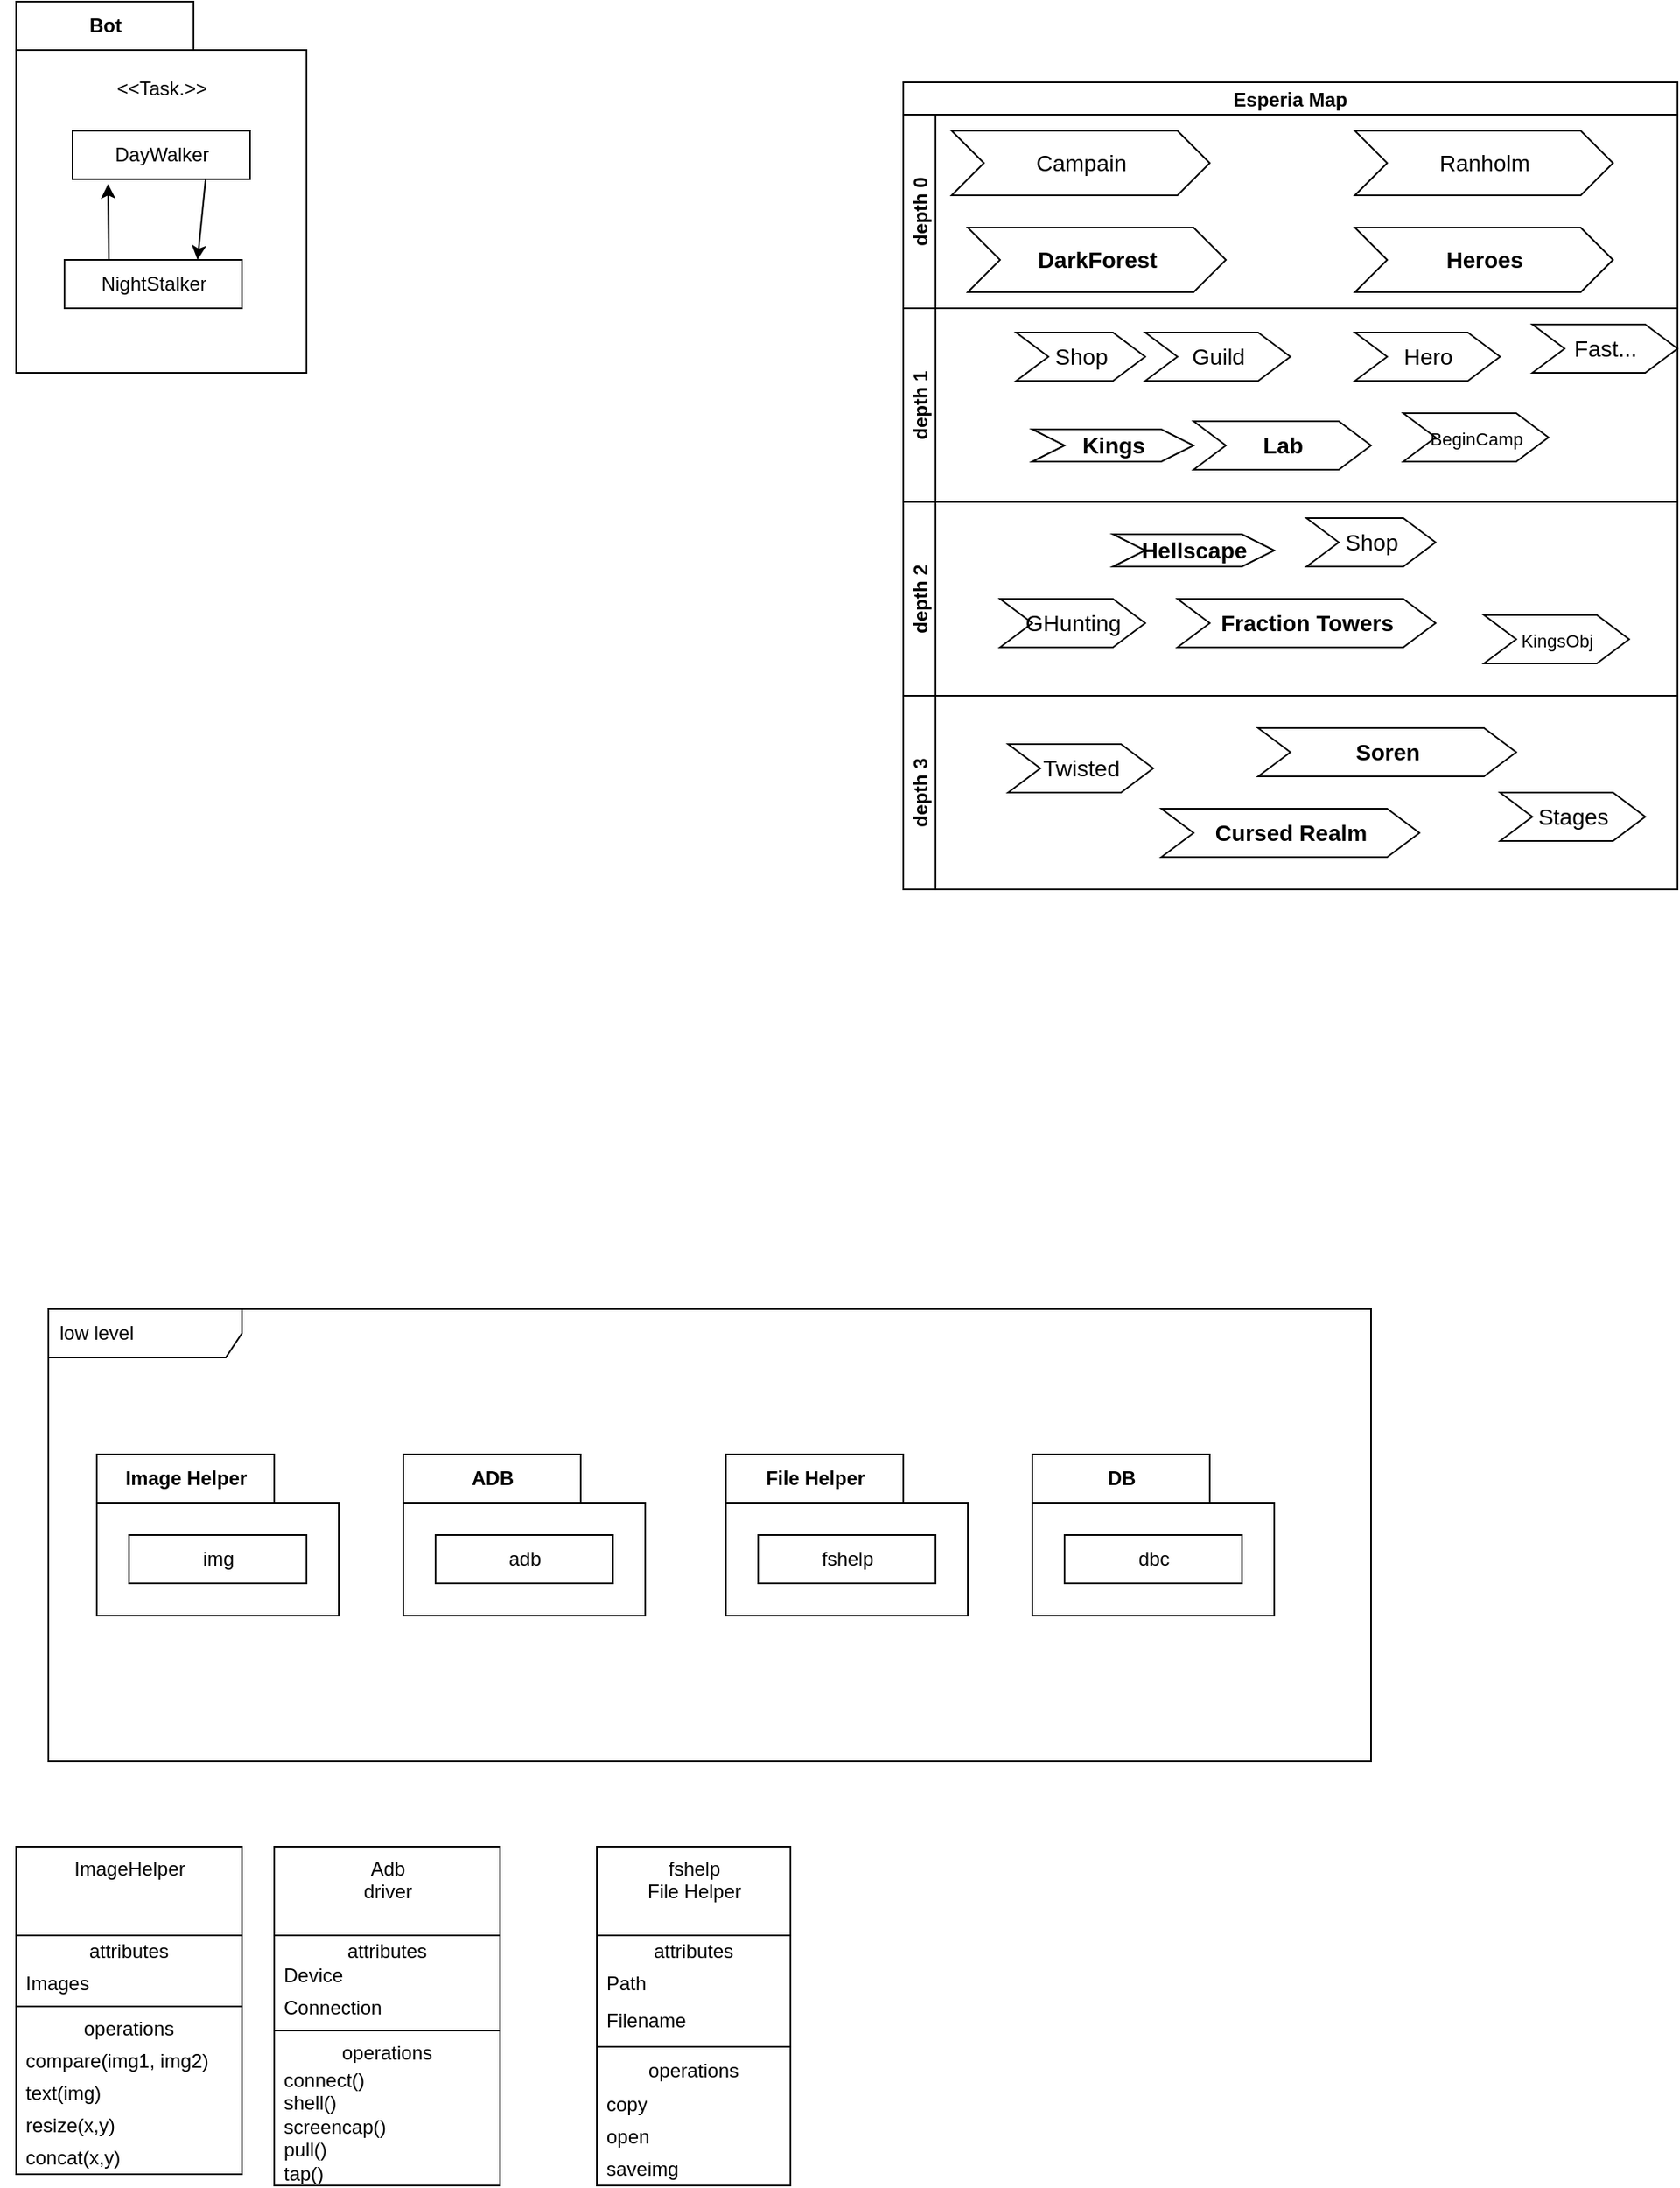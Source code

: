 <mxfile>
    <diagram id="A_OI09LelHX7HqbFtc8T" name="Page-1">
        <mxGraphModel dx="1655" dy="2260" grid="1" gridSize="10" guides="1" tooltips="1" connect="1" arrows="1" fold="1" page="1" pageScale="1" pageWidth="850" pageHeight="1100" math="0" shadow="0">
            <root>
                <mxCell id="0"/>
                <mxCell id="1" parent="0"/>
                <mxCell id="19" value="Adb&lt;br&gt;driver" style="swimlane;fontStyle=0;align=center;verticalAlign=top;childLayout=stackLayout;horizontal=1;startSize=55;horizontalStack=0;resizeParent=1;resizeParentMax=0;resizeLast=0;collapsible=0;marginBottom=0;html=1;" parent="1" vertex="1">
                    <mxGeometry x="180" y="813" width="140" height="210" as="geometry"/>
                </mxCell>
                <mxCell id="20" value="attributes" style="text;html=1;strokeColor=none;fillColor=none;align=center;verticalAlign=middle;spacingLeft=4;spacingRight=4;overflow=hidden;rotatable=0;points=[[0,0.5],[1,0.5]];portConstraint=eastwest;" parent="19" vertex="1">
                    <mxGeometry y="55" width="140" height="15" as="geometry"/>
                </mxCell>
                <mxCell id="21" value="Device" style="text;html=1;strokeColor=none;fillColor=none;align=left;verticalAlign=middle;spacingLeft=4;spacingRight=4;overflow=hidden;rotatable=0;points=[[0,0.5],[1,0.5]];portConstraint=eastwest;" parent="19" vertex="1">
                    <mxGeometry y="70" width="140" height="20" as="geometry"/>
                </mxCell>
                <mxCell id="39" value="Connection" style="text;html=1;strokeColor=none;fillColor=none;align=left;verticalAlign=middle;spacingLeft=4;spacingRight=4;overflow=hidden;rotatable=0;points=[[0,0.5],[1,0.5]];portConstraint=eastwest;" parent="19" vertex="1">
                    <mxGeometry y="90" width="140" height="20" as="geometry"/>
                </mxCell>
                <mxCell id="24" value="" style="line;strokeWidth=1;fillColor=none;align=left;verticalAlign=middle;spacingTop=-1;spacingLeft=3;spacingRight=3;rotatable=0;labelPosition=right;points=[];portConstraint=eastwest;" parent="19" vertex="1">
                    <mxGeometry y="110" width="140" height="8" as="geometry"/>
                </mxCell>
                <mxCell id="25" value="operations" style="text;html=1;strokeColor=none;fillColor=none;align=center;verticalAlign=middle;spacingLeft=4;spacingRight=4;overflow=hidden;rotatable=0;points=[[0,0.5],[1,0.5]];portConstraint=eastwest;" parent="19" vertex="1">
                    <mxGeometry y="118" width="140" height="17" as="geometry"/>
                </mxCell>
                <mxCell id="26" value="connect()&lt;br&gt;shell()&lt;br&gt;screencap()&lt;br&gt;pull()&lt;br&gt;tap()" style="text;html=1;strokeColor=none;fillColor=none;align=left;verticalAlign=middle;spacingLeft=4;spacingRight=4;overflow=hidden;rotatable=0;points=[[0,0.5],[1,0.5]];portConstraint=eastwest;" parent="19" vertex="1">
                    <mxGeometry y="135" width="140" height="75" as="geometry"/>
                </mxCell>
                <mxCell id="28" value="ImageHelper" style="swimlane;fontStyle=0;align=center;verticalAlign=top;childLayout=stackLayout;horizontal=1;startSize=55;horizontalStack=0;resizeParent=1;resizeParentMax=0;resizeLast=0;collapsible=0;marginBottom=0;html=1;" parent="1" vertex="1">
                    <mxGeometry x="20" y="813" width="140" height="203" as="geometry"/>
                </mxCell>
                <mxCell id="29" value="attributes" style="text;html=1;strokeColor=none;fillColor=none;align=center;verticalAlign=middle;spacingLeft=4;spacingRight=4;overflow=hidden;rotatable=0;points=[[0,0.5],[1,0.5]];portConstraint=eastwest;" parent="28" vertex="1">
                    <mxGeometry y="55" width="140" height="20" as="geometry"/>
                </mxCell>
                <mxCell id="30" value="Images" style="text;html=1;strokeColor=none;fillColor=none;align=left;verticalAlign=middle;spacingLeft=4;spacingRight=4;overflow=hidden;rotatable=0;points=[[0,0.5],[1,0.5]];portConstraint=eastwest;" parent="28" vertex="1">
                    <mxGeometry y="75" width="140" height="20" as="geometry"/>
                </mxCell>
                <mxCell id="33" value="" style="line;strokeWidth=1;fillColor=none;align=left;verticalAlign=middle;spacingTop=-1;spacingLeft=3;spacingRight=3;rotatable=0;labelPosition=right;points=[];portConstraint=eastwest;" parent="28" vertex="1">
                    <mxGeometry y="95" width="140" height="8" as="geometry"/>
                </mxCell>
                <mxCell id="34" value="operations" style="text;html=1;strokeColor=none;fillColor=none;align=center;verticalAlign=middle;spacingLeft=4;spacingRight=4;overflow=hidden;rotatable=0;points=[[0,0.5],[1,0.5]];portConstraint=eastwest;" parent="28" vertex="1">
                    <mxGeometry y="103" width="140" height="20" as="geometry"/>
                </mxCell>
                <mxCell id="35" value="compare(img1, img2)" style="text;html=1;strokeColor=none;fillColor=none;align=left;verticalAlign=middle;spacingLeft=4;spacingRight=4;overflow=hidden;rotatable=0;points=[[0,0.5],[1,0.5]];portConstraint=eastwest;" parent="28" vertex="1">
                    <mxGeometry y="123" width="140" height="20" as="geometry"/>
                </mxCell>
                <mxCell id="36" value="text(img)" style="text;html=1;strokeColor=none;fillColor=none;align=left;verticalAlign=middle;spacingLeft=4;spacingRight=4;overflow=hidden;rotatable=0;points=[[0,0.5],[1,0.5]];portConstraint=eastwest;" parent="28" vertex="1">
                    <mxGeometry y="143" width="140" height="20" as="geometry"/>
                </mxCell>
                <mxCell id="37" value="resize(x,y)" style="text;html=1;strokeColor=none;fillColor=none;align=left;verticalAlign=middle;spacingLeft=4;spacingRight=4;overflow=hidden;rotatable=0;points=[[0,0.5],[1,0.5]];portConstraint=eastwest;" parent="28" vertex="1">
                    <mxGeometry y="163" width="140" height="20" as="geometry"/>
                </mxCell>
                <mxCell id="38" value="concat(x,y)" style="text;html=1;strokeColor=none;fillColor=none;align=left;verticalAlign=middle;spacingLeft=4;spacingRight=4;overflow=hidden;rotatable=0;points=[[0,0.5],[1,0.5]];portConstraint=eastwest;" parent="28" vertex="1">
                    <mxGeometry y="183" width="140" height="20" as="geometry"/>
                </mxCell>
                <mxCell id="41" value="fshelp&lt;br&gt;File Helper" style="swimlane;fontStyle=0;align=center;verticalAlign=top;childLayout=stackLayout;horizontal=1;startSize=55;horizontalStack=0;resizeParent=1;resizeParentMax=0;resizeLast=0;collapsible=0;marginBottom=0;html=1;" parent="1" vertex="1">
                    <mxGeometry x="380" y="813" width="120" height="210" as="geometry"/>
                </mxCell>
                <mxCell id="42" value="attributes" style="text;html=1;strokeColor=none;fillColor=none;align=center;verticalAlign=middle;spacingLeft=4;spacingRight=4;overflow=hidden;rotatable=0;points=[[0,0.5],[1,0.5]];portConstraint=eastwest;" parent="41" vertex="1">
                    <mxGeometry y="55" width="120" height="20" as="geometry"/>
                </mxCell>
                <mxCell id="43" value="Path" style="text;html=1;strokeColor=none;fillColor=none;align=left;verticalAlign=middle;spacingLeft=4;spacingRight=4;overflow=hidden;rotatable=0;points=[[0,0.5],[1,0.5]];portConstraint=eastwest;" parent="41" vertex="1">
                    <mxGeometry y="75" width="120" height="20" as="geometry"/>
                </mxCell>
                <mxCell id="52" value="Filename" style="text;html=1;strokeColor=none;fillColor=none;align=left;verticalAlign=middle;spacingLeft=4;spacingRight=4;overflow=hidden;rotatable=0;points=[[0,0.5],[1,0.5]];portConstraint=eastwest;" parent="41" vertex="1">
                    <mxGeometry y="95" width="120" height="25" as="geometry"/>
                </mxCell>
                <mxCell id="46" value="" style="line;strokeWidth=1;fillColor=none;align=left;verticalAlign=middle;spacingTop=-1;spacingLeft=3;spacingRight=3;rotatable=0;labelPosition=right;points=[];portConstraint=eastwest;" parent="41" vertex="1">
                    <mxGeometry y="120" width="120" height="8" as="geometry"/>
                </mxCell>
                <mxCell id="47" value="operations" style="text;html=1;strokeColor=none;fillColor=none;align=center;verticalAlign=middle;spacingLeft=4;spacingRight=4;overflow=hidden;rotatable=0;points=[[0,0.5],[1,0.5]];portConstraint=eastwest;" parent="41" vertex="1">
                    <mxGeometry y="128" width="120" height="22" as="geometry"/>
                </mxCell>
                <mxCell id="48" value="copy" style="text;html=1;strokeColor=none;fillColor=none;align=left;verticalAlign=middle;spacingLeft=4;spacingRight=4;overflow=hidden;rotatable=0;points=[[0,0.5],[1,0.5]];portConstraint=eastwest;" parent="41" vertex="1">
                    <mxGeometry y="150" width="120" height="20" as="geometry"/>
                </mxCell>
                <mxCell id="49" value="open" style="text;html=1;strokeColor=none;fillColor=none;align=left;verticalAlign=middle;spacingLeft=4;spacingRight=4;overflow=hidden;rotatable=0;points=[[0,0.5],[1,0.5]];portConstraint=eastwest;" parent="41" vertex="1">
                    <mxGeometry y="170" width="120" height="20" as="geometry"/>
                </mxCell>
                <mxCell id="51" value="saveimg" style="text;html=1;strokeColor=none;fillColor=none;align=left;verticalAlign=middle;spacingLeft=4;spacingRight=4;overflow=hidden;rotatable=0;points=[[0,0.5],[1,0.5]];portConstraint=eastwest;" parent="41" vertex="1">
                    <mxGeometry y="190" width="120" height="20" as="geometry"/>
                </mxCell>
                <mxCell id="76" value="" style="group" parent="1" vertex="1" connectable="0">
                    <mxGeometry x="40" y="480" width="820" height="280" as="geometry"/>
                </mxCell>
                <mxCell id="71" value="low level" style="shape=umlFrame;whiteSpace=wrap;html=1;width=120;height=30;boundedLbl=1;verticalAlign=middle;align=left;spacingLeft=5;" parent="76" vertex="1">
                    <mxGeometry width="820" height="280" as="geometry"/>
                </mxCell>
                <mxCell id="57" value="Image Helper" style="shape=folder;fontStyle=1;tabWidth=110;tabHeight=30;tabPosition=left;html=1;boundedLbl=1;labelInHeader=1;container=1;collapsible=0;recursiveResize=0;" parent="76" vertex="1">
                    <mxGeometry x="30" y="90" width="150" height="100" as="geometry"/>
                </mxCell>
                <mxCell id="58" value="img" style="html=1;" parent="57" vertex="1">
                    <mxGeometry width="110" height="30" relative="1" as="geometry">
                        <mxPoint x="20" y="50" as="offset"/>
                    </mxGeometry>
                </mxCell>
                <mxCell id="62" value="File Helper" style="shape=folder;fontStyle=1;tabWidth=110;tabHeight=30;tabPosition=left;html=1;boundedLbl=1;labelInHeader=1;container=1;collapsible=0;recursiveResize=0;" parent="76" vertex="1">
                    <mxGeometry x="420" y="90" width="150" height="100" as="geometry"/>
                </mxCell>
                <mxCell id="63" value="fshelp" style="html=1;" parent="62" vertex="1">
                    <mxGeometry width="110" height="30" relative="1" as="geometry">
                        <mxPoint x="20" y="50" as="offset"/>
                    </mxGeometry>
                </mxCell>
                <mxCell id="65" value="ADB" style="shape=folder;fontStyle=1;tabWidth=110;tabHeight=30;tabPosition=left;html=1;boundedLbl=1;labelInHeader=1;container=1;collapsible=0;recursiveResize=0;" parent="76" vertex="1">
                    <mxGeometry x="220" y="90" width="150" height="100" as="geometry"/>
                </mxCell>
                <mxCell id="66" value="adb" style="html=1;" parent="65" vertex="1">
                    <mxGeometry width="110" height="30" relative="1" as="geometry">
                        <mxPoint x="20" y="50" as="offset"/>
                    </mxGeometry>
                </mxCell>
                <mxCell id="69" value="DB" style="shape=folder;fontStyle=1;tabWidth=110;tabHeight=30;tabPosition=left;html=1;boundedLbl=1;labelInHeader=1;container=1;collapsible=0;recursiveResize=0;" parent="76" vertex="1">
                    <mxGeometry x="610" y="90" width="150" height="100" as="geometry"/>
                </mxCell>
                <mxCell id="70" value="dbc" style="html=1;" parent="69" vertex="1">
                    <mxGeometry width="110" height="30" relative="1" as="geometry">
                        <mxPoint x="20" y="50" as="offset"/>
                    </mxGeometry>
                </mxCell>
                <mxCell id="200" value="Bot" style="shape=folder;fontStyle=1;tabWidth=110;tabHeight=30;tabPosition=left;html=1;boundedLbl=1;labelInHeader=1;container=1;collapsible=0;recursiveResize=0;" parent="1" vertex="1">
                    <mxGeometry x="20" y="-330" width="180" height="230" as="geometry"/>
                </mxCell>
                <mxCell id="240" style="edgeStyle=none;html=1;exitX=0.75;exitY=1;exitDx=0;exitDy=0;entryX=0.75;entryY=0;entryDx=0;entryDy=0;" edge="1" parent="200" source="201" target="203">
                    <mxGeometry relative="1" as="geometry"/>
                </mxCell>
                <mxCell id="201" value="DayWalker" style="html=1;" parent="200" vertex="1">
                    <mxGeometry width="110" height="30" relative="1" as="geometry">
                        <mxPoint x="35" y="80" as="offset"/>
                    </mxGeometry>
                </mxCell>
                <mxCell id="239" style="edgeStyle=none;html=1;exitX=0.25;exitY=0;exitDx=0;exitDy=0;entryX=0.2;entryY=1.1;entryDx=0;entryDy=0;entryPerimeter=0;" parent="200" source="203" target="201" edge="1">
                    <mxGeometry relative="1" as="geometry"/>
                </mxCell>
                <mxCell id="203" value="NightStalker" style="html=1;" parent="200" vertex="1">
                    <mxGeometry width="110" height="30" relative="1" as="geometry">
                        <mxPoint x="30" y="160" as="offset"/>
                    </mxGeometry>
                </mxCell>
                <mxCell id="237" value="&amp;lt;&amp;lt;Task.&amp;gt;&amp;gt;" style="text;html=1;align=center;" parent="200" vertex="1">
                    <mxGeometry x="-10" y="40" width="200" height="25" as="geometry"/>
                </mxCell>
                <object label="Esperia Map" id="241">
                    <mxCell style="swimlane;childLayout=stackLayout;resizeParent=1;resizeParentMax=0;horizontal=1;startSize=20;horizontalStack=0;" vertex="1" parent="1">
                        <mxGeometry x="570" y="-280" width="480" height="500" as="geometry"/>
                    </mxCell>
                </object>
                <object label="depth 0" placeholders="1" id="242">
                    <mxCell style="swimlane;startSize=20;horizontal=0;" vertex="1" parent="241">
                        <mxGeometry y="20" width="480" height="120" as="geometry"/>
                    </mxCell>
                </object>
                <mxCell id="250" value="&lt;font color=&quot;#000000&quot;&gt;Campain&lt;/font&gt;" style="html=1;shape=mxgraph.infographic.ribbonSimple;notch1=20;notch2=20;align=center;verticalAlign=middle;fontSize=14;fontStyle=0;fillColor=#FFFFFF;" vertex="1" parent="242">
                    <mxGeometry x="30" y="10" width="160" height="40" as="geometry"/>
                </mxCell>
                <mxCell id="251" value="&lt;font color=&quot;#000000&quot;&gt;Ranholm&lt;/font&gt;" style="html=1;shape=mxgraph.infographic.ribbonSimple;notch1=20;notch2=20;align=center;verticalAlign=middle;fontSize=14;fontStyle=0;fillColor=#FFFFFF;" vertex="1" parent="242">
                    <mxGeometry x="280" y="10" width="160" height="40" as="geometry"/>
                </mxCell>
                <mxCell id="255" value="&lt;font color=&quot;#000000&quot;&gt;DarkForest&lt;/font&gt;" style="html=1;shape=mxgraph.infographic.ribbonSimple;notch1=20;notch2=20;align=center;verticalAlign=middle;fontSize=14;fontStyle=1;fillColor=#FFFFFF;" vertex="1" parent="242">
                    <mxGeometry x="40" y="70" width="160" height="40" as="geometry"/>
                </mxCell>
                <mxCell id="256" value="&lt;font color=&quot;#000000&quot;&gt;Heroes&lt;/font&gt;" style="html=1;shape=mxgraph.infographic.ribbonSimple;notch1=20;notch2=20;align=center;verticalAlign=middle;fontSize=14;fontStyle=1;fillColor=#FFFFFF;" vertex="1" parent="242">
                    <mxGeometry x="280" y="70" width="160" height="40" as="geometry"/>
                </mxCell>
                <mxCell id="245" value="depth 1" style="swimlane;startSize=20;horizontal=0;" vertex="1" parent="241">
                    <mxGeometry y="140" width="480" height="120" as="geometry"/>
                </mxCell>
                <mxCell id="257" value="&lt;font color=&quot;#000000&quot;&gt;Shop&lt;/font&gt;" style="html=1;shape=mxgraph.infographic.ribbonSimple;notch1=20;notch2=20;align=center;verticalAlign=middle;fontSize=14;fontStyle=0;fillColor=#FFFFFF;" vertex="1" parent="245">
                    <mxGeometry x="70" y="15" width="80" height="30" as="geometry"/>
                </mxCell>
                <mxCell id="258" value="&lt;font color=&quot;#000000&quot;&gt;Kings&lt;/font&gt;" style="html=1;shape=mxgraph.infographic.ribbonSimple;notch1=20;notch2=20;align=center;verticalAlign=middle;fontSize=14;fontStyle=1;fillColor=#FFFFFF;" vertex="1" parent="245">
                    <mxGeometry x="80" y="75" width="100" height="20" as="geometry"/>
                </mxCell>
                <mxCell id="259" value="&lt;font color=&quot;#000000&quot;&gt;Lab&lt;/font&gt;" style="html=1;shape=mxgraph.infographic.ribbonSimple;notch1=20;notch2=20;align=center;verticalAlign=middle;fontSize=14;fontStyle=1;fillColor=#FFFFFF;" vertex="1" parent="245">
                    <mxGeometry x="180" y="70" width="110" height="30" as="geometry"/>
                </mxCell>
                <mxCell id="260" value="&lt;font color=&quot;#000000&quot;&gt;Guild&lt;/font&gt;" style="html=1;shape=mxgraph.infographic.ribbonSimple;notch1=20;notch2=20;align=center;verticalAlign=middle;fontSize=14;fontStyle=0;fillColor=#FFFFFF;" vertex="1" parent="245">
                    <mxGeometry x="150" y="15" width="90" height="30" as="geometry"/>
                </mxCell>
                <mxCell id="261" value="&lt;font color=&quot;#000000&quot;&gt;Hero&lt;/font&gt;" style="html=1;shape=mxgraph.infographic.ribbonSimple;notch1=20;notch2=20;align=center;verticalAlign=middle;fontSize=14;fontStyle=0;fillColor=#FFFFFF;" vertex="1" parent="245">
                    <mxGeometry x="280" y="15" width="90" height="30" as="geometry"/>
                </mxCell>
                <mxCell id="262" value="&lt;font color=&quot;#000000&quot; style=&quot;line-height: 0.9 ; font-size: 11px&quot;&gt;BeginCamp&lt;/font&gt;" style="html=1;shape=mxgraph.infographic.ribbonSimple;notch1=20;notch2=20;align=center;verticalAlign=middle;fontSize=14;fontStyle=0;fillColor=#FFFFFF;" vertex="1" parent="245">
                    <mxGeometry x="310" y="65" width="90" height="30" as="geometry"/>
                </mxCell>
                <mxCell id="263" value="&lt;font color=&quot;#000000&quot;&gt;Fast...&lt;/font&gt;" style="html=1;shape=mxgraph.infographic.ribbonSimple;notch1=20;notch2=20;align=center;verticalAlign=middle;fontSize=14;fontStyle=0;fillColor=#FFFFFF;" vertex="1" parent="245">
                    <mxGeometry x="390" y="10" width="90" height="30" as="geometry"/>
                </mxCell>
                <mxCell id="243" value="depth 2" style="swimlane;startSize=20;horizontal=0;" vertex="1" parent="241">
                    <mxGeometry y="260" width="480" height="120" as="geometry"/>
                </mxCell>
                <mxCell id="264" value="&lt;font color=&quot;#000000&quot;&gt;Shop&lt;/font&gt;" style="html=1;shape=mxgraph.infographic.ribbonSimple;notch1=20;notch2=20;align=center;verticalAlign=middle;fontSize=14;fontStyle=0;fillColor=#FFFFFF;" vertex="1" parent="243">
                    <mxGeometry x="250" y="10" width="80" height="30" as="geometry"/>
                </mxCell>
                <mxCell id="265" value="&lt;font color=&quot;#000000&quot;&gt;Hellscape&lt;/font&gt;" style="html=1;shape=mxgraph.infographic.ribbonSimple;notch1=20;notch2=20;align=center;verticalAlign=middle;fontSize=14;fontStyle=1;fillColor=#FFFFFF;" vertex="1" parent="243">
                    <mxGeometry x="130" y="20" width="100" height="20" as="geometry"/>
                </mxCell>
                <mxCell id="266" value="&lt;font color=&quot;#000000&quot;&gt;Fraction Towers&lt;/font&gt;" style="html=1;shape=mxgraph.infographic.ribbonSimple;notch1=20;notch2=20;align=center;verticalAlign=middle;fontSize=14;fontStyle=1;fillColor=#FFFFFF;" vertex="1" parent="243">
                    <mxGeometry x="170" y="60" width="160" height="30" as="geometry"/>
                </mxCell>
                <mxCell id="268" value="&lt;font color=&quot;#000000&quot;&gt;GHunting&lt;/font&gt;" style="html=1;shape=mxgraph.infographic.ribbonSimple;notch1=20;notch2=20;align=center;verticalAlign=middle;fontSize=14;fontStyle=0;fillColor=#FFFFFF;" vertex="1" parent="243">
                    <mxGeometry x="60" y="60" width="90" height="30" as="geometry"/>
                </mxCell>
                <mxCell id="269" value="&lt;font color=&quot;#000000&quot; style=&quot;line-height: 0.9 ; font-size: 11px&quot;&gt;KingsObj&lt;/font&gt;" style="html=1;shape=mxgraph.infographic.ribbonSimple;notch1=20;notch2=20;align=center;verticalAlign=middle;fontSize=14;fontStyle=0;fillColor=#FFFFFF;" vertex="1" parent="243">
                    <mxGeometry x="360" y="70" width="90" height="30" as="geometry"/>
                </mxCell>
                <mxCell id="244" value="depth 3" style="swimlane;startSize=20;horizontal=0;" vertex="1" parent="241">
                    <mxGeometry y="380" width="480" height="120" as="geometry"/>
                </mxCell>
                <mxCell id="267" value="&lt;font color=&quot;#000000&quot;&gt;Twisted&lt;/font&gt;" style="html=1;shape=mxgraph.infographic.ribbonSimple;notch1=20;notch2=20;align=center;verticalAlign=middle;fontSize=14;fontStyle=0;fillColor=#FFFFFF;" vertex="1" parent="244">
                    <mxGeometry x="65" y="30" width="90" height="30" as="geometry"/>
                </mxCell>
                <mxCell id="270" value="&lt;font color=&quot;#000000&quot;&gt;Cursed Realm&lt;/font&gt;" style="html=1;shape=mxgraph.infographic.ribbonSimple;notch1=20;notch2=20;align=center;verticalAlign=middle;fontSize=14;fontStyle=1;fillColor=#FFFFFF;" vertex="1" parent="244">
                    <mxGeometry x="160" y="70" width="160" height="30" as="geometry"/>
                </mxCell>
                <mxCell id="271" value="&lt;font color=&quot;#000000&quot;&gt;Soren&lt;/font&gt;" style="html=1;shape=mxgraph.infographic.ribbonSimple;notch1=20;notch2=20;align=center;verticalAlign=middle;fontSize=14;fontStyle=1;fillColor=#FFFFFF;" vertex="1" parent="244">
                    <mxGeometry x="220" y="20" width="160" height="30" as="geometry"/>
                </mxCell>
                <mxCell id="272" value="&lt;font color=&quot;#000000&quot;&gt;Stages&lt;/font&gt;" style="html=1;shape=mxgraph.infographic.ribbonSimple;notch1=20;notch2=20;align=center;verticalAlign=middle;fontSize=14;fontStyle=0;fillColor=#FFFFFF;" vertex="1" parent="244">
                    <mxGeometry x="370" y="60" width="90" height="30" as="geometry"/>
                </mxCell>
            </root>
        </mxGraphModel>
    </diagram>
</mxfile>